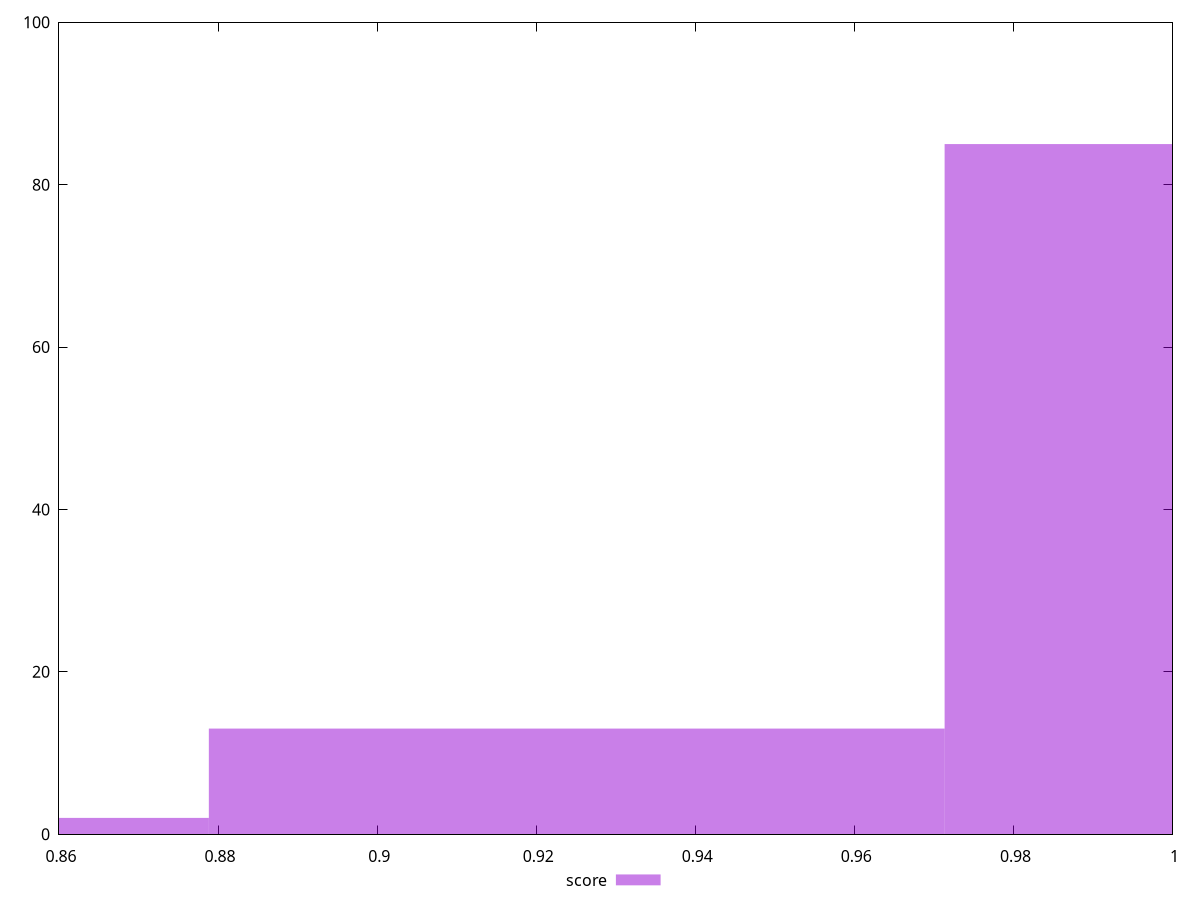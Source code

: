 reset

$score <<EOF
1.0176032914740152 85
0.9250939013400138 13
0.8325845112060124 2
EOF

set key outside below
set boxwidth 0.09250939013400138
set xrange [0.86:1]
set yrange [0:100]
set trange [0:100]
set style fill transparent solid 0.5 noborder
set terminal svg size 640, 490 enhanced background rgb 'white'
set output "reports/report_00027_2021-02-24T12-40-31.850Z/unused-css-rules/samples/music/score/histogram.svg"

plot $score title "score" with boxes

reset
